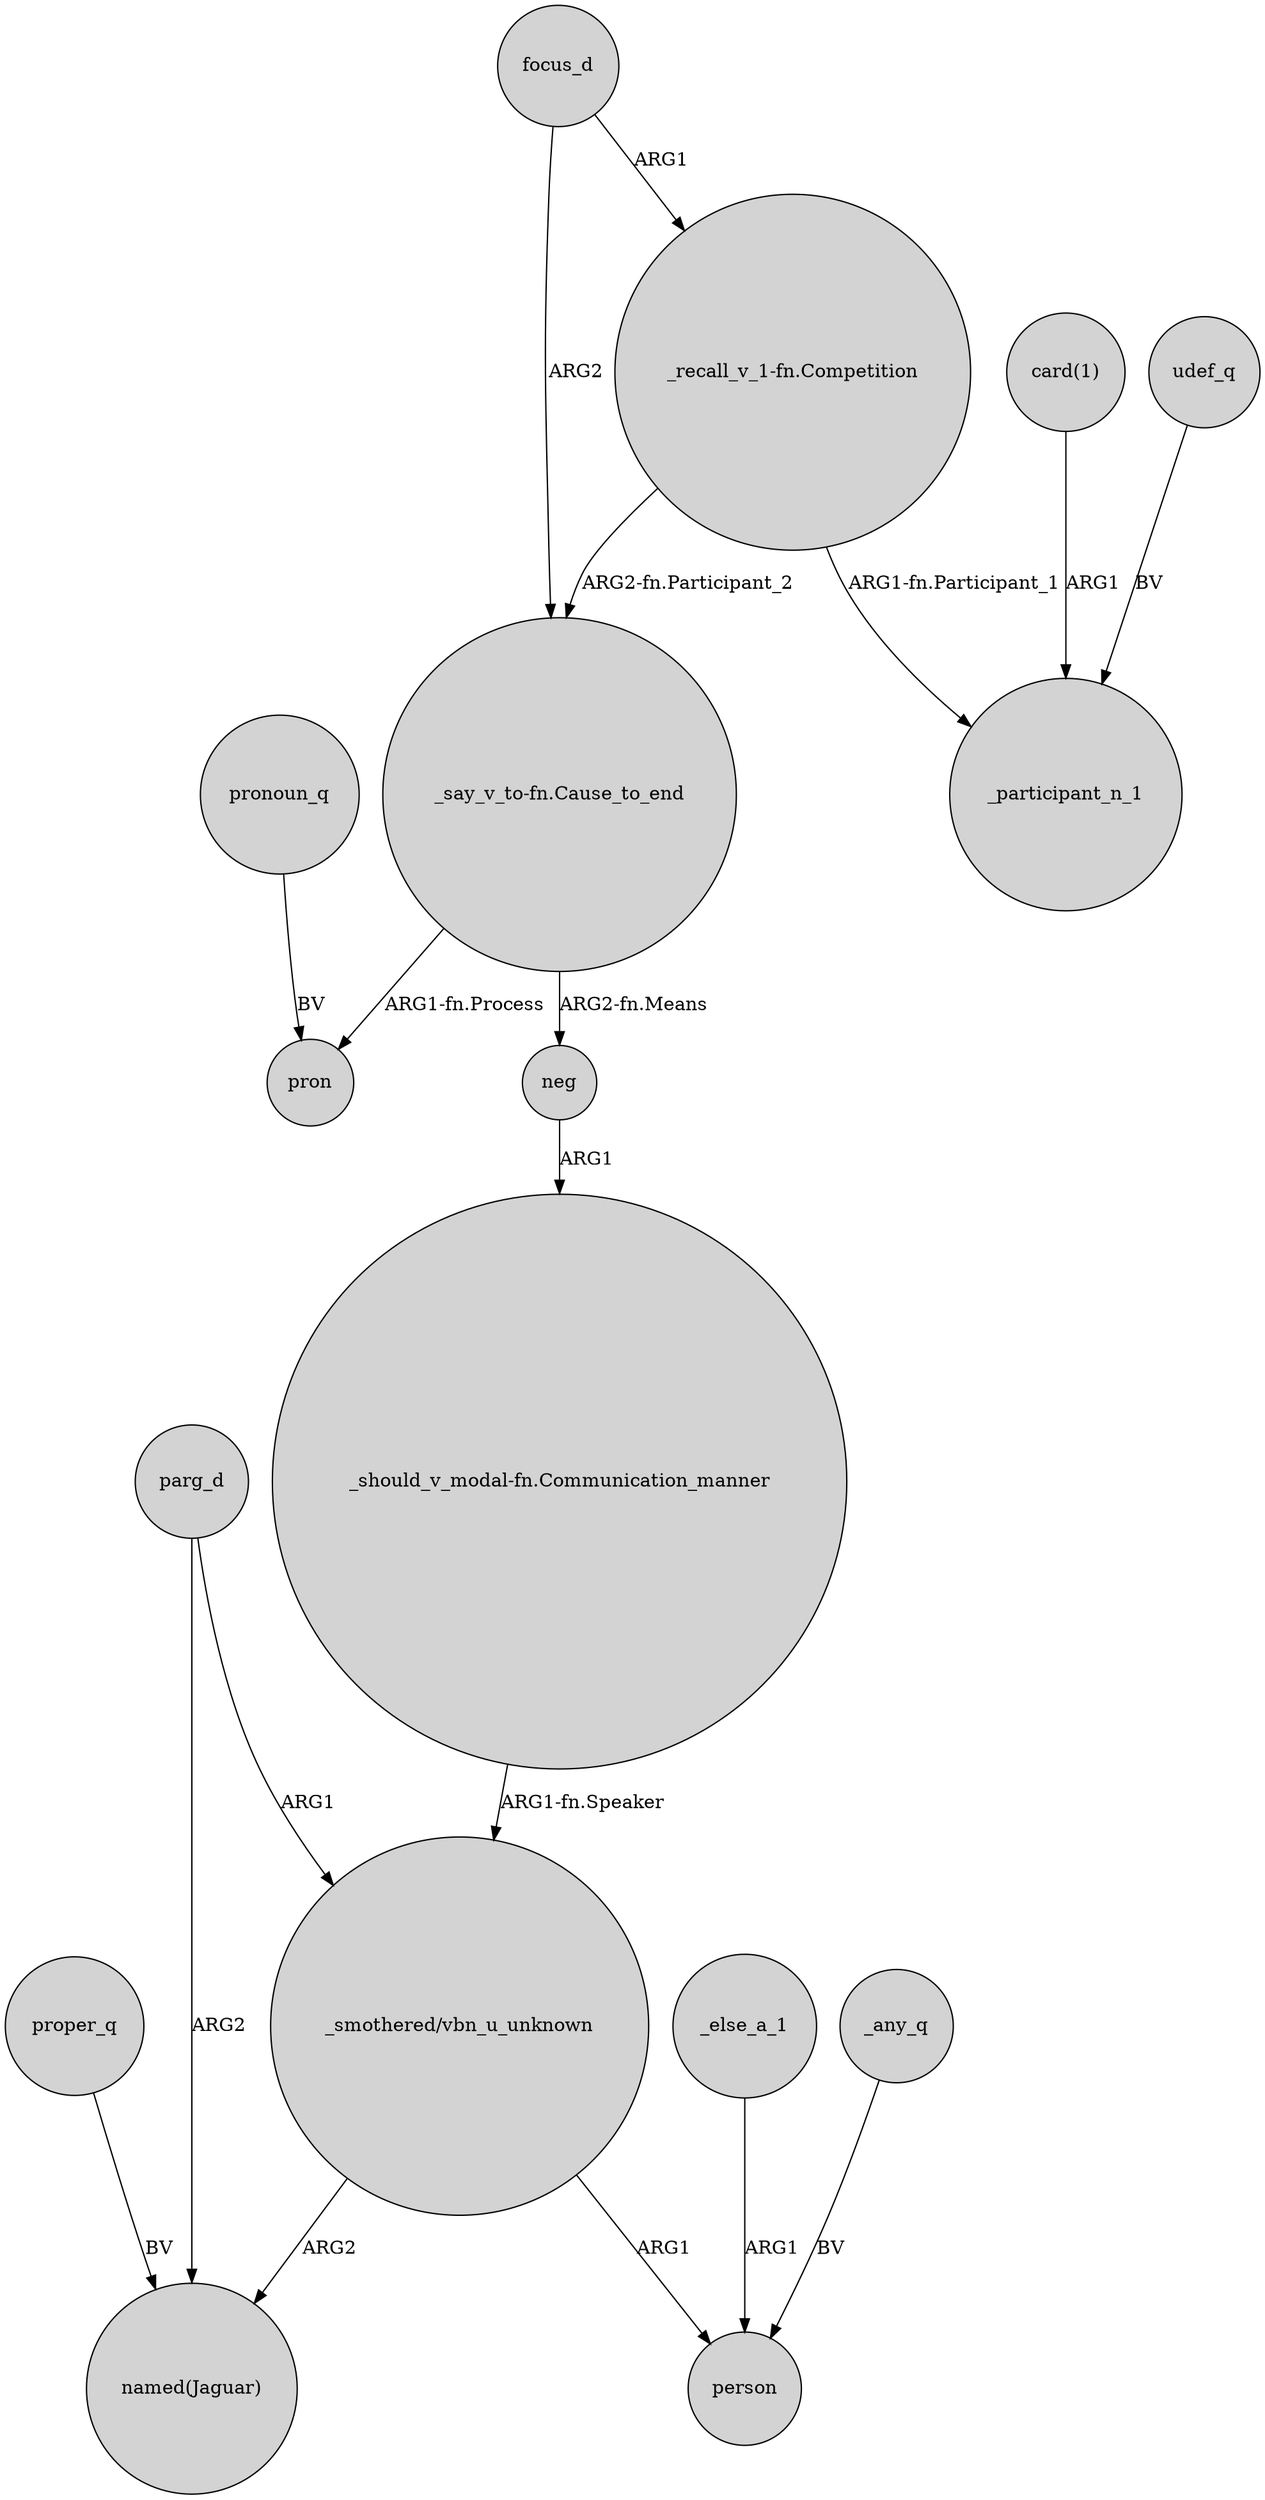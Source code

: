 digraph {
	node [shape=circle style=filled]
	"_recall_v_1-fn.Competition" -> "_say_v_to-fn.Cause_to_end" [label="ARG2-fn.Participant_2"]
	neg -> "_should_v_modal-fn.Communication_manner" [label=ARG1]
	parg_d -> "named(Jaguar)" [label=ARG2]
	"_say_v_to-fn.Cause_to_end" -> neg [label="ARG2-fn.Means"]
	udef_q -> _participant_n_1 [label=BV]
	"_should_v_modal-fn.Communication_manner" -> "_smothered/vbn_u_unknown" [label="ARG1-fn.Speaker"]
	"_recall_v_1-fn.Competition" -> _participant_n_1 [label="ARG1-fn.Participant_1"]
	focus_d -> "_recall_v_1-fn.Competition" [label=ARG1]
	proper_q -> "named(Jaguar)" [label=BV]
	"card(1)" -> _participant_n_1 [label=ARG1]
	"_say_v_to-fn.Cause_to_end" -> pron [label="ARG1-fn.Process"]
	parg_d -> "_smothered/vbn_u_unknown" [label=ARG1]
	"_smothered/vbn_u_unknown" -> "named(Jaguar)" [label=ARG2]
	focus_d -> "_say_v_to-fn.Cause_to_end" [label=ARG2]
	pronoun_q -> pron [label=BV]
	"_smothered/vbn_u_unknown" -> person [label=ARG1]
	_else_a_1 -> person [label=ARG1]
	_any_q -> person [label=BV]
}
